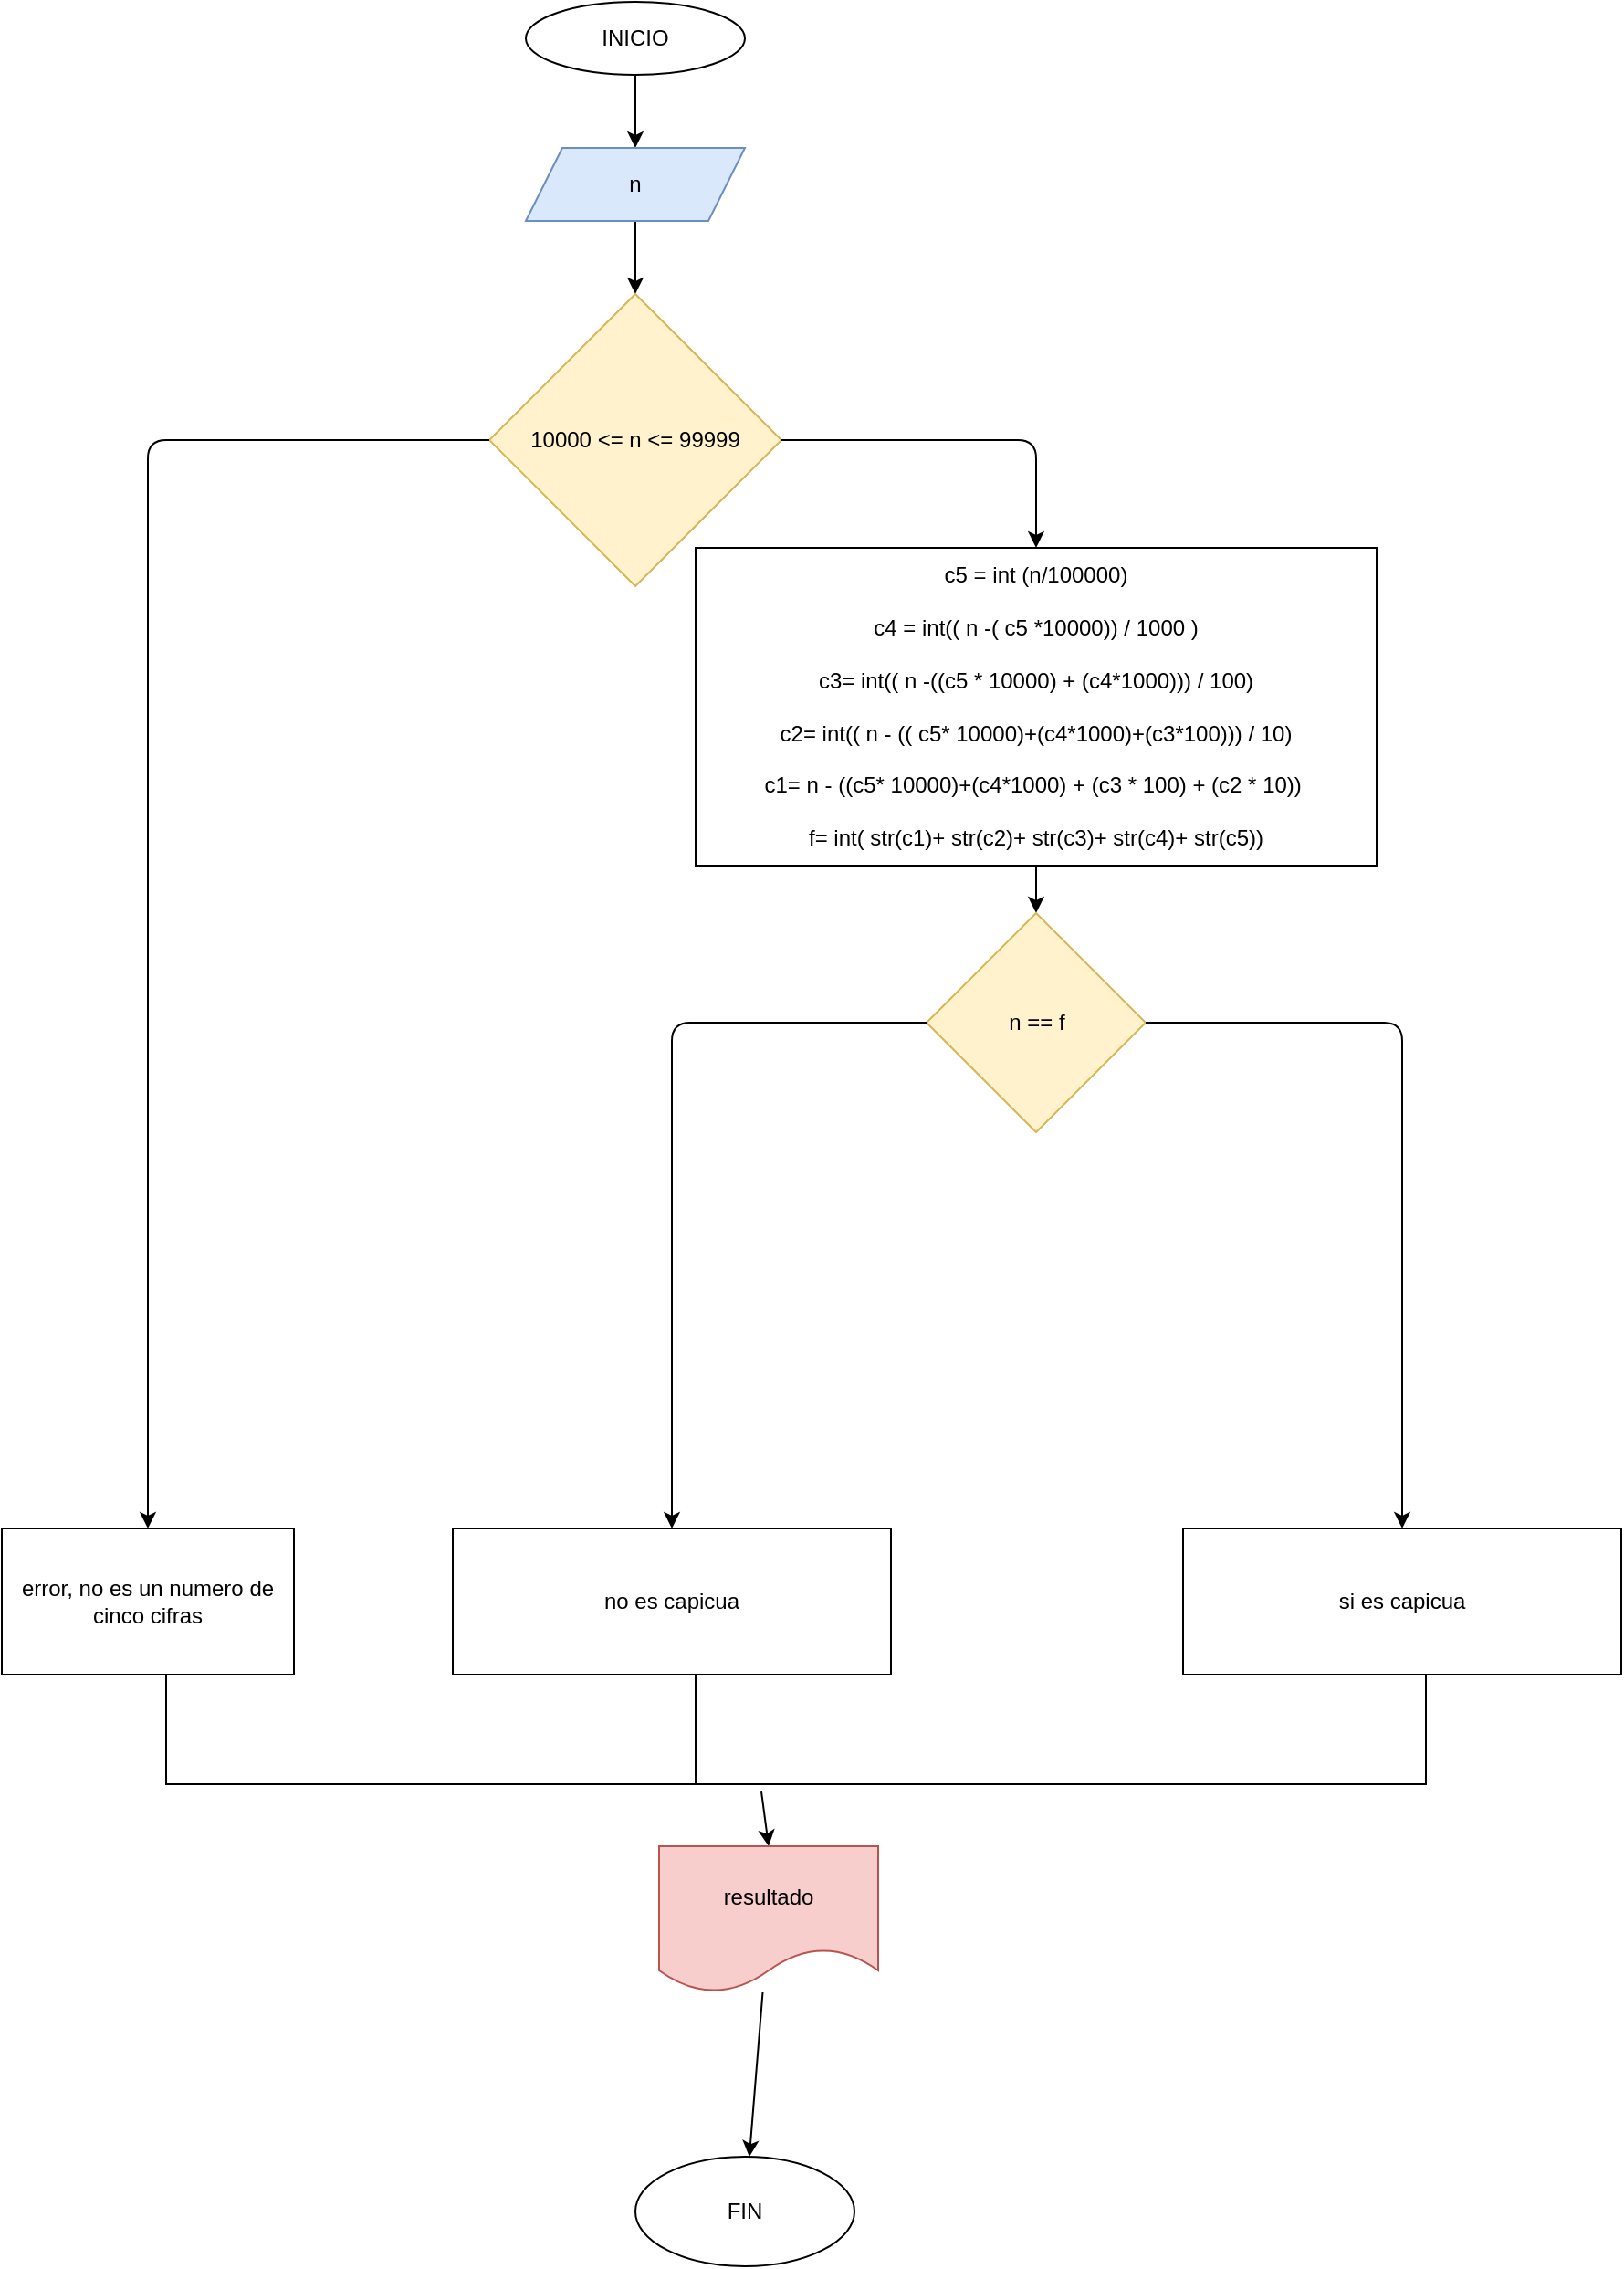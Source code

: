 <mxfile>
    <diagram id="m1kxCTvEJaAQQZR5yy1R" name="Page-1">
        <mxGraphModel dx="646" dy="1731" grid="1" gridSize="10" guides="1" tooltips="1" connect="1" arrows="1" fold="1" page="1" pageScale="1" pageWidth="827" pageHeight="1169" math="0" shadow="0">
            <root>
                <mxCell id="0"/>
                <mxCell id="1" parent="0"/>
                <mxCell id="6" value="" style="edgeStyle=none;html=1;" edge="1" parent="1" source="2" target="3">
                    <mxGeometry relative="1" as="geometry"/>
                </mxCell>
                <mxCell id="2" value="INICIO" style="ellipse;whiteSpace=wrap;html=1;" vertex="1" parent="1">
                    <mxGeometry x="367" y="-99" width="120" height="40" as="geometry"/>
                </mxCell>
                <mxCell id="5" value="" style="edgeStyle=none;html=1;" edge="1" parent="1" source="3" target="4">
                    <mxGeometry relative="1" as="geometry"/>
                </mxCell>
                <mxCell id="3" value="n" style="shape=parallelogram;perimeter=parallelogramPerimeter;whiteSpace=wrap;html=1;fixedSize=1;fillColor=#dae8fc;strokeColor=#6c8ebf;" vertex="1" parent="1">
                    <mxGeometry x="367" y="-19" width="120" height="40" as="geometry"/>
                </mxCell>
                <mxCell id="4" value="10000 &amp;lt;= n &amp;lt;= 99999" style="rhombus;whiteSpace=wrap;html=1;fillColor=#fff2cc;strokeColor=#d6b656;" vertex="1" parent="1">
                    <mxGeometry x="347" y="61" width="160" height="160" as="geometry"/>
                </mxCell>
                <mxCell id="7" value="error, no es un numero de cinco cifras" style="rounded=0;whiteSpace=wrap;html=1;" vertex="1" parent="1">
                    <mxGeometry x="80" y="737" width="160" height="80" as="geometry"/>
                </mxCell>
                <mxCell id="9" value="" style="edgeStyle=segmentEdgeStyle;endArrow=classic;html=1;entryX=0.5;entryY=0;entryDx=0;entryDy=0;exitX=0;exitY=0.5;exitDx=0;exitDy=0;" edge="1" parent="1" source="4" target="7">
                    <mxGeometry width="50" height="50" relative="1" as="geometry">
                        <mxPoint x="387" y="131" as="sourcePoint"/>
                        <mxPoint x="437" y="81" as="targetPoint"/>
                    </mxGeometry>
                </mxCell>
                <mxCell id="10" value="" style="edgeStyle=segmentEdgeStyle;endArrow=classic;html=1;entryX=0.5;entryY=0;entryDx=0;entryDy=0;exitX=1;exitY=0.5;exitDx=0;exitDy=0;" edge="1" parent="1" source="4" target="11">
                    <mxGeometry width="50" height="50" relative="1" as="geometry">
                        <mxPoint x="387" y="131" as="sourcePoint"/>
                        <mxPoint x="607" y="221" as="targetPoint"/>
                    </mxGeometry>
                </mxCell>
                <mxCell id="13" value="" style="edgeStyle=none;html=1;" edge="1" parent="1" source="11" target="12">
                    <mxGeometry relative="1" as="geometry"/>
                </mxCell>
                <mxCell id="11" value="c5 = int (n/100000)&lt;br&gt;&lt;br&gt;c4 = int(( n -( c5 *10000)) / 1000 )&lt;br&gt;&lt;br&gt;c3= int(( n -((c5 * 10000) + (c4*1000))) / 100)&lt;br&gt;&lt;br&gt;c2= int(( n - (( c5* 10000)+(c4*1000)+(c3*100))) / 10)&lt;br&gt;&lt;br&gt;c1= n - ((c5* 10000)+(c4*1000) + (c3 * 100) + (c2 * 10))&amp;nbsp;&lt;br&gt;&lt;br&gt;f= int( str(c1)+ str(c2)+ str(c3)+ str(c4)+ str(c5))" style="rounded=0;whiteSpace=wrap;html=1;" vertex="1" parent="1">
                    <mxGeometry x="460" y="200" width="373" height="174" as="geometry"/>
                </mxCell>
                <mxCell id="12" value="n == f" style="rhombus;whiteSpace=wrap;html=1;rounded=0;fillColor=#fff2cc;strokeColor=#d6b656;" vertex="1" parent="1">
                    <mxGeometry x="586.5" y="400" width="120" height="120" as="geometry"/>
                </mxCell>
                <mxCell id="14" value="" style="edgeStyle=segmentEdgeStyle;endArrow=classic;html=1;exitX=0;exitY=0.5;exitDx=0;exitDy=0;" edge="1" parent="1" source="12" target="15">
                    <mxGeometry width="50" height="50" relative="1" as="geometry">
                        <mxPoint x="427" y="741" as="sourcePoint"/>
                        <mxPoint x="427" y="821" as="targetPoint"/>
                    </mxGeometry>
                </mxCell>
                <mxCell id="15" value="no es capicua" style="rounded=0;whiteSpace=wrap;html=1;" vertex="1" parent="1">
                    <mxGeometry x="327" y="737" width="240" height="80" as="geometry"/>
                </mxCell>
                <mxCell id="16" value="si es capicua" style="rounded=0;whiteSpace=wrap;html=1;" vertex="1" parent="1">
                    <mxGeometry x="727" y="737" width="240" height="80" as="geometry"/>
                </mxCell>
                <mxCell id="17" value="" style="edgeStyle=segmentEdgeStyle;endArrow=classic;html=1;exitX=1;exitY=0.5;exitDx=0;exitDy=0;entryX=0.5;entryY=0;entryDx=0;entryDy=0;" edge="1" parent="1" source="12" target="16">
                    <mxGeometry width="50" height="50" relative="1" as="geometry">
                        <mxPoint x="727" y="741" as="sourcePoint"/>
                        <mxPoint x="730" y="700" as="targetPoint"/>
                        <Array as="points">
                            <mxPoint x="847" y="460"/>
                        </Array>
                    </mxGeometry>
                </mxCell>
                <mxCell id="18" value="" style="shape=partialRectangle;whiteSpace=wrap;html=1;bottom=1;right=1;left=1;top=0;fillColor=none;routingCenterX=-0.5;" vertex="1" parent="1">
                    <mxGeometry x="170" y="817" width="290" height="60" as="geometry"/>
                </mxCell>
                <mxCell id="19" value="" style="shape=partialRectangle;whiteSpace=wrap;html=1;bottom=1;right=1;left=1;top=0;fillColor=none;routingCenterX=-0.5;" vertex="1" parent="1">
                    <mxGeometry x="460" y="817" width="400" height="60" as="geometry"/>
                </mxCell>
                <mxCell id="20" value="" style="endArrow=classic;html=1;exitX=0.09;exitY=1.067;exitDx=0;exitDy=0;exitPerimeter=0;entryX=0.5;entryY=0;entryDx=0;entryDy=0;" edge="1" parent="1" source="19" target="21">
                    <mxGeometry width="50" height="50" relative="1" as="geometry">
                        <mxPoint x="407" y="901" as="sourcePoint"/>
                        <mxPoint x="483" y="911" as="targetPoint"/>
                    </mxGeometry>
                </mxCell>
                <mxCell id="23" value="" style="edgeStyle=none;html=1;" edge="1" parent="1" source="21" target="22">
                    <mxGeometry relative="1" as="geometry"/>
                </mxCell>
                <mxCell id="21" value="resultado" style="shape=document;whiteSpace=wrap;html=1;boundedLbl=1;fillColor=#f8cecc;strokeColor=#b85450;" vertex="1" parent="1">
                    <mxGeometry x="440" y="911" width="120" height="80" as="geometry"/>
                </mxCell>
                <mxCell id="22" value="FIN" style="ellipse;whiteSpace=wrap;html=1;" vertex="1" parent="1">
                    <mxGeometry x="427" y="1081" width="120" height="60" as="geometry"/>
                </mxCell>
            </root>
        </mxGraphModel>
    </diagram>
</mxfile>
